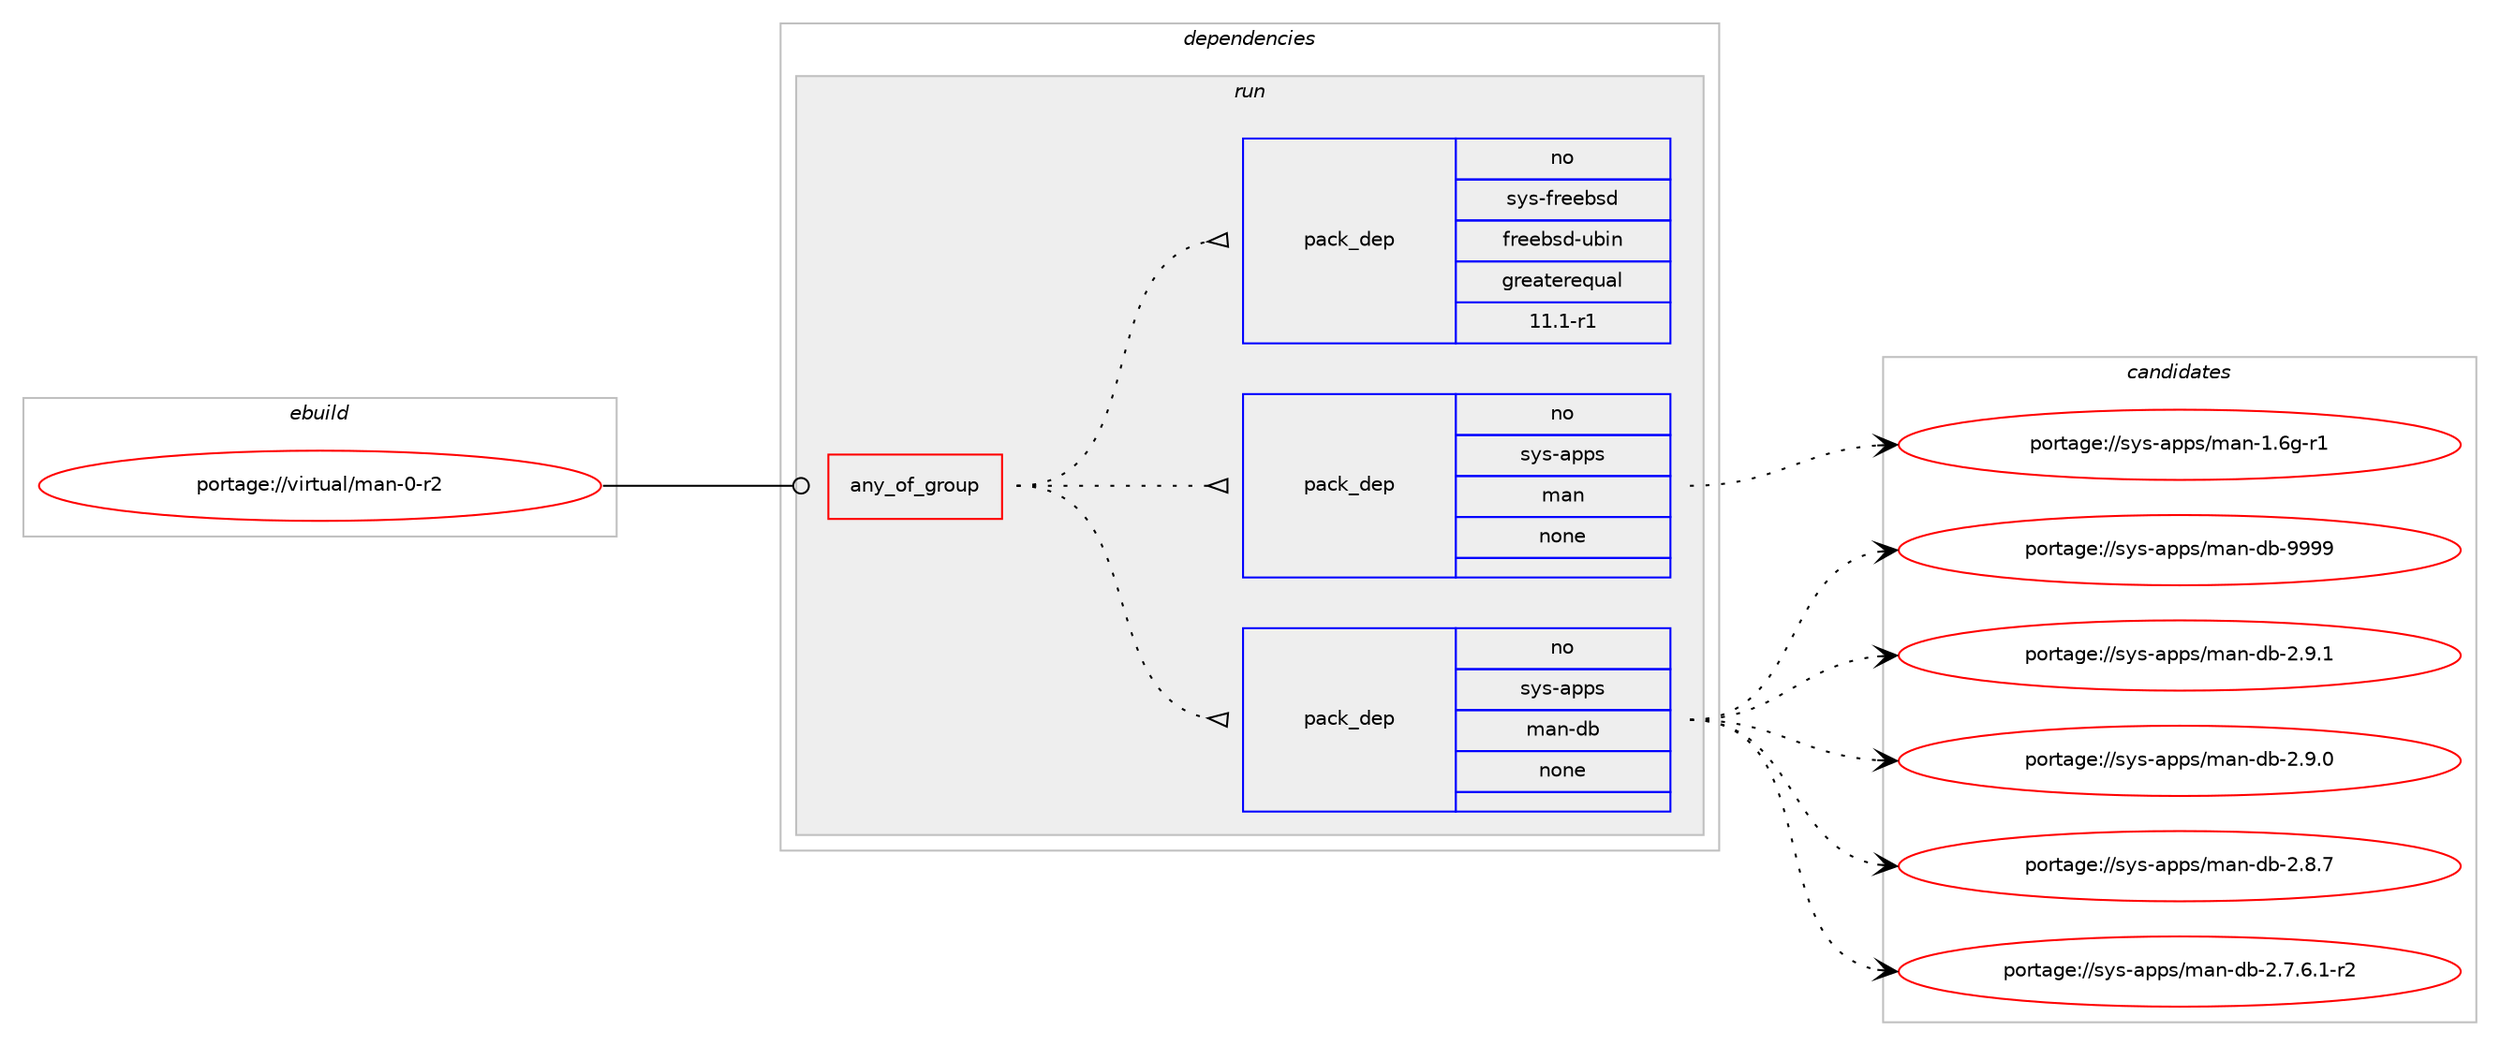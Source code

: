 digraph prolog {

# *************
# Graph options
# *************

newrank=true;
concentrate=true;
compound=true;
graph [rankdir=LR,fontname=Helvetica,fontsize=10,ranksep=1.5];#, ranksep=2.5, nodesep=0.2];
edge  [arrowhead=vee];
node  [fontname=Helvetica,fontsize=10];

# **********
# The ebuild
# **********

subgraph cluster_leftcol {
color=gray;
rank=same;
label=<<i>ebuild</i>>;
id [label="portage://virtual/man-0-r2", color=red, width=4, href="../virtual/man-0-r2.svg"];
}

# ****************
# The dependencies
# ****************

subgraph cluster_midcol {
color=gray;
label=<<i>dependencies</i>>;
subgraph cluster_compile {
fillcolor="#eeeeee";
style=filled;
label=<<i>compile</i>>;
}
subgraph cluster_compileandrun {
fillcolor="#eeeeee";
style=filled;
label=<<i>compile and run</i>>;
}
subgraph cluster_run {
fillcolor="#eeeeee";
style=filled;
label=<<i>run</i>>;
subgraph any496 {
dependency20939 [label=<<TABLE BORDER="0" CELLBORDER="1" CELLSPACING="0" CELLPADDING="4"><TR><TD CELLPADDING="10">any_of_group</TD></TR></TABLE>>, shape=none, color=red];subgraph pack17366 {
dependency20940 [label=<<TABLE BORDER="0" CELLBORDER="1" CELLSPACING="0" CELLPADDING="4" WIDTH="220"><TR><TD ROWSPAN="6" CELLPADDING="30">pack_dep</TD></TR><TR><TD WIDTH="110">no</TD></TR><TR><TD>sys-apps</TD></TR><TR><TD>man-db</TD></TR><TR><TD>none</TD></TR><TR><TD></TD></TR></TABLE>>, shape=none, color=blue];
}
dependency20939:e -> dependency20940:w [weight=20,style="dotted",arrowhead="oinv"];
subgraph pack17367 {
dependency20941 [label=<<TABLE BORDER="0" CELLBORDER="1" CELLSPACING="0" CELLPADDING="4" WIDTH="220"><TR><TD ROWSPAN="6" CELLPADDING="30">pack_dep</TD></TR><TR><TD WIDTH="110">no</TD></TR><TR><TD>sys-apps</TD></TR><TR><TD>man</TD></TR><TR><TD>none</TD></TR><TR><TD></TD></TR></TABLE>>, shape=none, color=blue];
}
dependency20939:e -> dependency20941:w [weight=20,style="dotted",arrowhead="oinv"];
subgraph pack17368 {
dependency20942 [label=<<TABLE BORDER="0" CELLBORDER="1" CELLSPACING="0" CELLPADDING="4" WIDTH="220"><TR><TD ROWSPAN="6" CELLPADDING="30">pack_dep</TD></TR><TR><TD WIDTH="110">no</TD></TR><TR><TD>sys-freebsd</TD></TR><TR><TD>freebsd-ubin</TD></TR><TR><TD>greaterequal</TD></TR><TR><TD>11.1-r1</TD></TR></TABLE>>, shape=none, color=blue];
}
dependency20939:e -> dependency20942:w [weight=20,style="dotted",arrowhead="oinv"];
}
id:e -> dependency20939:w [weight=20,style="solid",arrowhead="odot"];
}
}

# **************
# The candidates
# **************

subgraph cluster_choices {
rank=same;
color=gray;
label=<<i>candidates</i>>;

subgraph choice17366 {
color=black;
nodesep=1;
choice1151211154597112112115471099711045100984557575757 [label="portage://sys-apps/man-db-9999", color=red, width=4,href="../sys-apps/man-db-9999.svg"];
choice115121115459711211211547109971104510098455046574649 [label="portage://sys-apps/man-db-2.9.1", color=red, width=4,href="../sys-apps/man-db-2.9.1.svg"];
choice115121115459711211211547109971104510098455046574648 [label="portage://sys-apps/man-db-2.9.0", color=red, width=4,href="../sys-apps/man-db-2.9.0.svg"];
choice115121115459711211211547109971104510098455046564655 [label="portage://sys-apps/man-db-2.8.7", color=red, width=4,href="../sys-apps/man-db-2.8.7.svg"];
choice11512111545971121121154710997110451009845504655465446494511450 [label="portage://sys-apps/man-db-2.7.6.1-r2", color=red, width=4,href="../sys-apps/man-db-2.7.6.1-r2.svg"];
dependency20940:e -> choice1151211154597112112115471099711045100984557575757:w [style=dotted,weight="100"];
dependency20940:e -> choice115121115459711211211547109971104510098455046574649:w [style=dotted,weight="100"];
dependency20940:e -> choice115121115459711211211547109971104510098455046574648:w [style=dotted,weight="100"];
dependency20940:e -> choice115121115459711211211547109971104510098455046564655:w [style=dotted,weight="100"];
dependency20940:e -> choice11512111545971121121154710997110451009845504655465446494511450:w [style=dotted,weight="100"];
}
subgraph choice17367 {
color=black;
nodesep=1;
choice11512111545971121121154710997110454946541034511449 [label="portage://sys-apps/man-1.6g-r1", color=red, width=4,href="../sys-apps/man-1.6g-r1.svg"];
dependency20941:e -> choice11512111545971121121154710997110454946541034511449:w [style=dotted,weight="100"];
}
subgraph choice17368 {
color=black;
nodesep=1;
}
}

}
